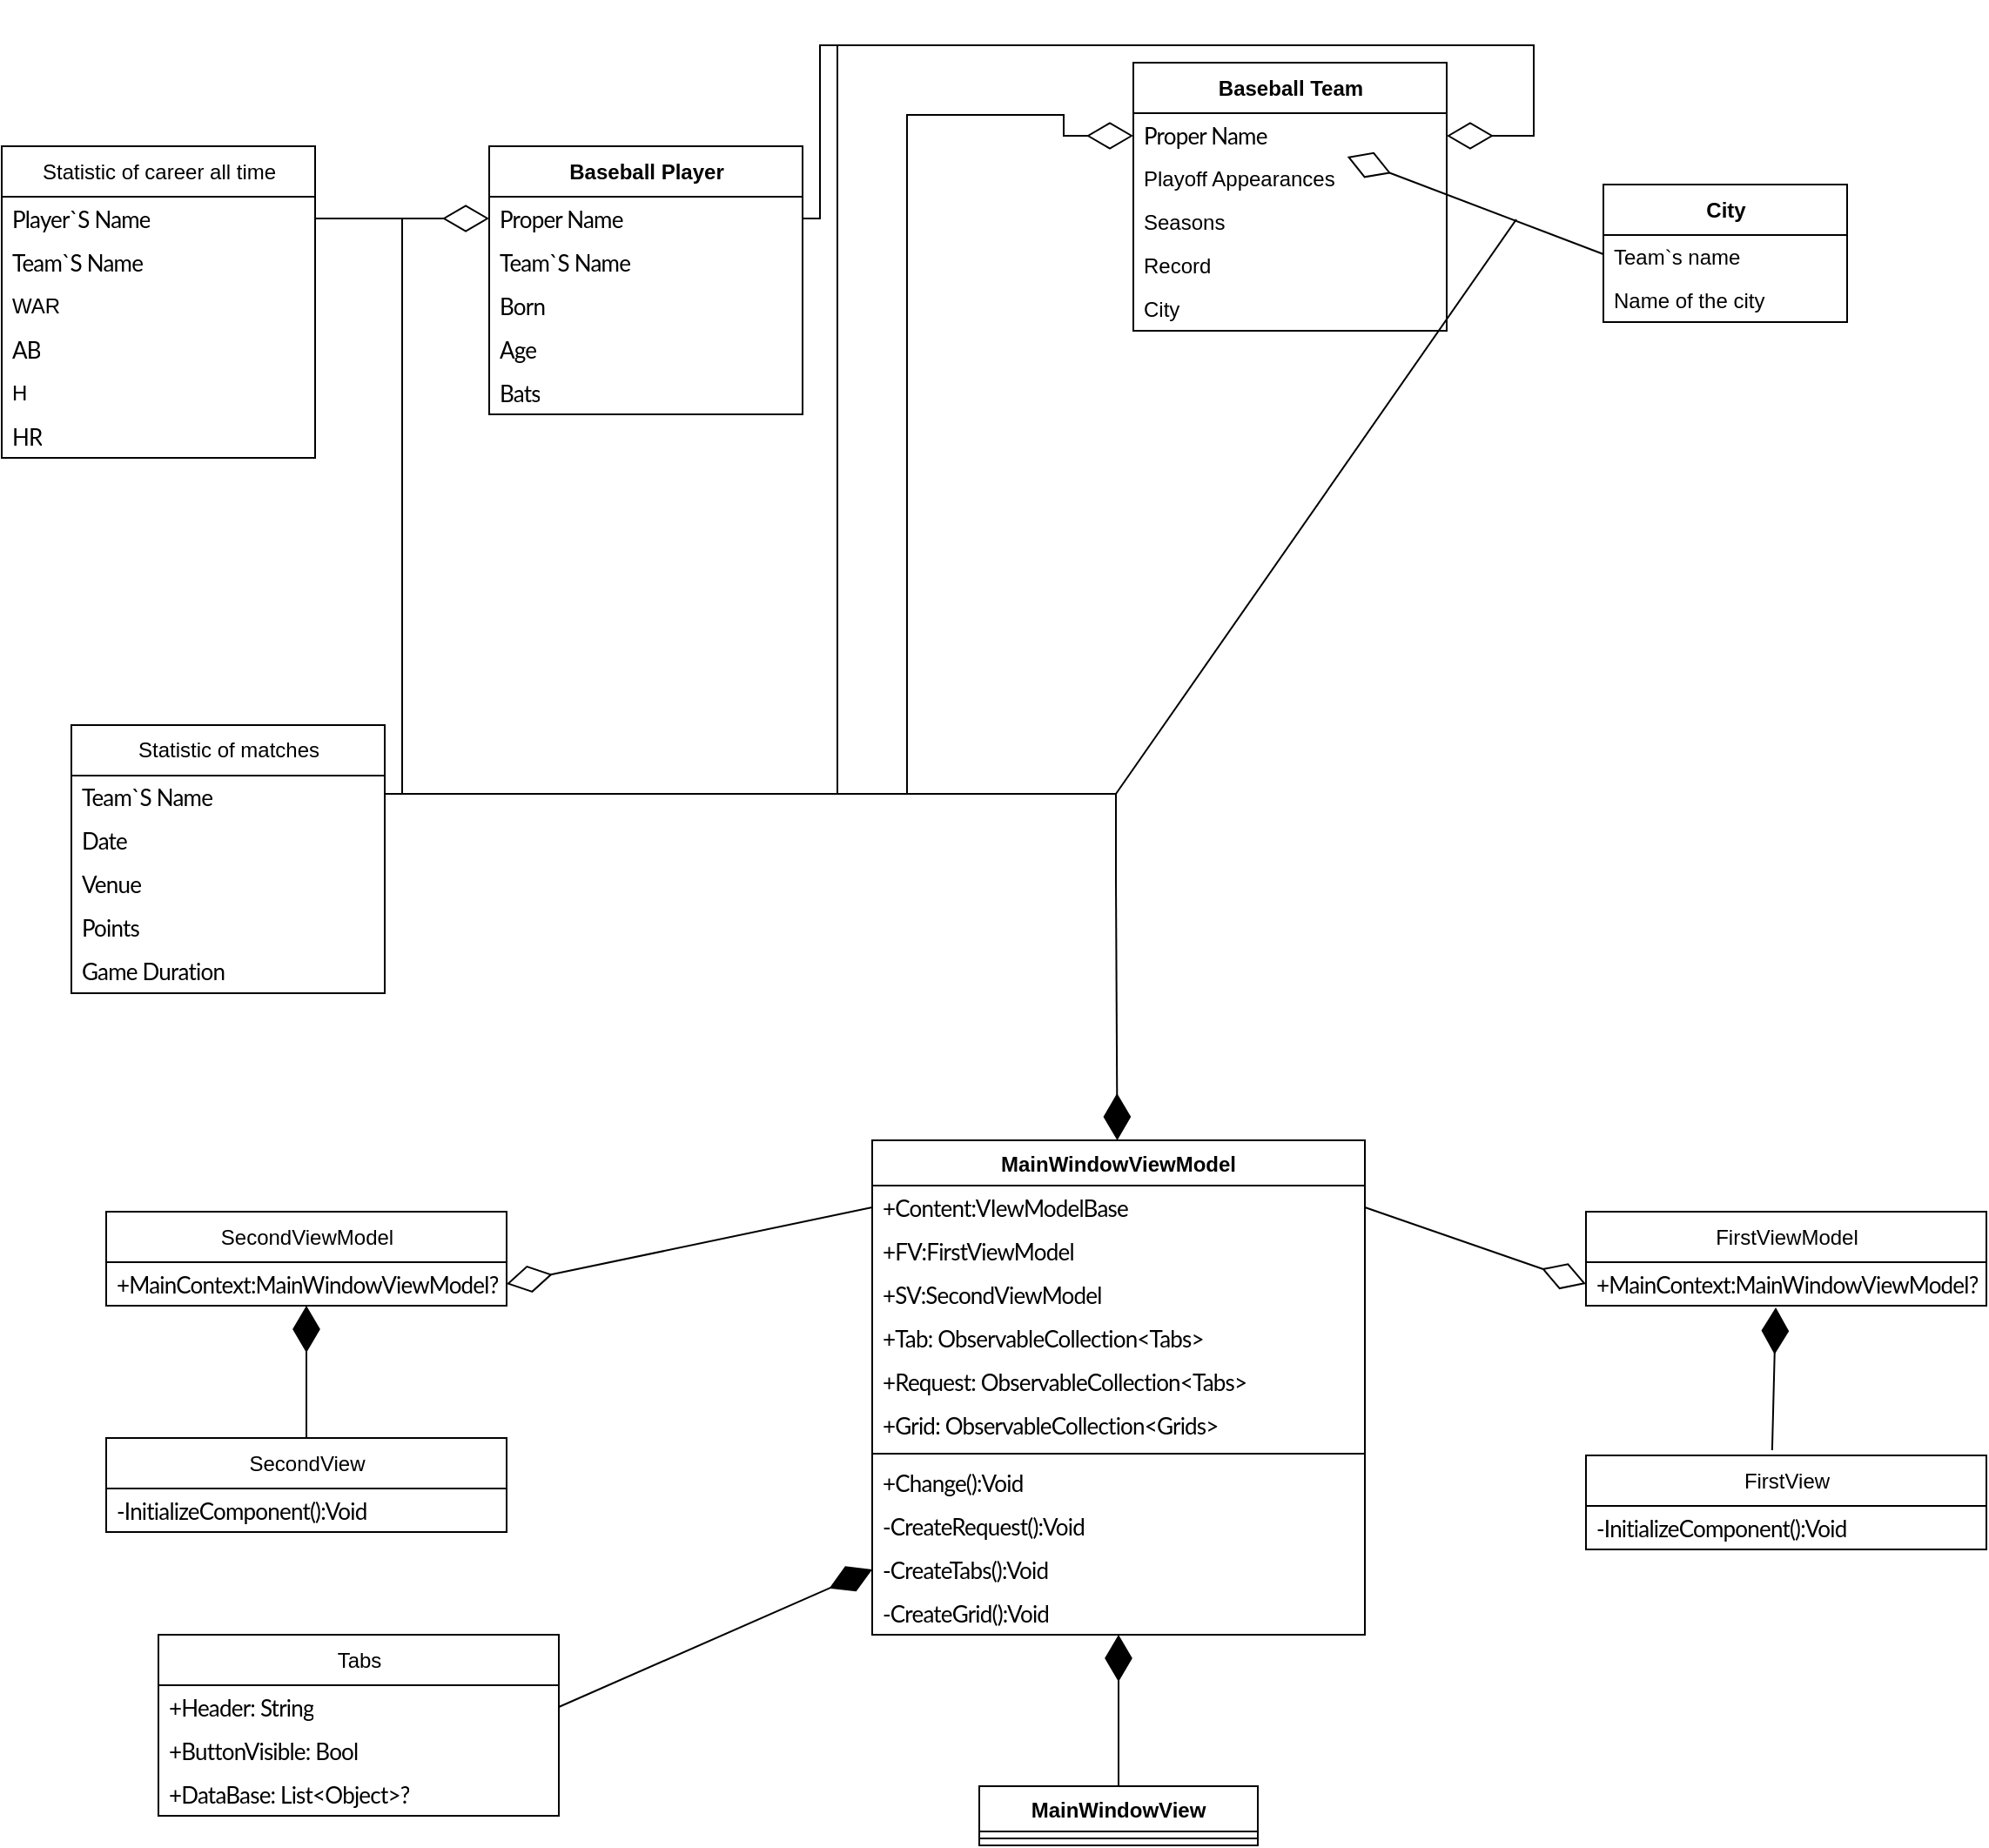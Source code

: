 <mxfile version="18.0.3" type="device"><diagram id="C5RBs43oDa-KdzZeNtuy" name="Page-1"><mxGraphModel dx="3685" dy="1127" grid="1" gridSize="10" guides="1" tooltips="1" connect="1" arrows="1" fold="1" page="1" pageScale="1" pageWidth="827" pageHeight="1169" math="0" shadow="0"><root><mxCell id="WIyWlLk6GJQsqaUBKTNV-0"/><mxCell id="WIyWlLk6GJQsqaUBKTNV-1" parent="WIyWlLk6GJQsqaUBKTNV-0"/><mxCell id="xg8VRmj8uikum84jOJKc-0" value="Baseball Player" style="swimlane;fontStyle=1;align=center;verticalAlign=middle;childLayout=stackLayout;horizontal=1;startSize=29;horizontalStack=0;resizeParent=1;resizeParentMax=0;resizeLast=0;collapsible=0;marginBottom=0;html=1;" parent="WIyWlLk6GJQsqaUBKTNV-1" vertex="1"><mxGeometry x="-610" y="98" width="180" height="154" as="geometry"/></mxCell><mxCell id="xg8VRmj8uikum84jOJKc-1" value="&lt;span style=&quot;font-family: &amp;#34;lato&amp;#34; , sans-serif ; font-size: 13px ; letter-spacing: -0.4px ; text-align: center ; text-transform: capitalize ; background-color: rgb(255 , 255 , 255)&quot;&gt;Proper Name&lt;/span&gt;" style="text;html=1;strokeColor=none;fillColor=none;align=left;verticalAlign=middle;spacingLeft=4;spacingRight=4;overflow=hidden;rotatable=0;points=[[0,0.5],[1,0.5]];portConstraint=eastwest;" parent="xg8VRmj8uikum84jOJKc-0" vertex="1"><mxGeometry y="29" width="180" height="25" as="geometry"/></mxCell><mxCell id="xg8VRmj8uikum84jOJKc-2" value="&lt;div style=&quot;text-align: center&quot;&gt;&lt;font face=&quot;lato, sans-serif&quot;&gt;&lt;span style=&quot;font-size: 13px ; letter-spacing: -0.4px ; text-transform: capitalize&quot;&gt;Team`s name&lt;/span&gt;&lt;/font&gt;&lt;br&gt;&lt;/div&gt;" style="text;html=1;strokeColor=none;fillColor=none;align=left;verticalAlign=middle;spacingLeft=4;spacingRight=4;overflow=hidden;rotatable=0;points=[[0,0.5],[1,0.5]];portConstraint=eastwest;" parent="xg8VRmj8uikum84jOJKc-0" vertex="1"><mxGeometry y="54" width="180" height="25" as="geometry"/></mxCell><mxCell id="xg8VRmj8uikum84jOJKc-3" value="&lt;div style=&quot;text-align: center&quot;&gt;&lt;font face=&quot;lato, sans-serif&quot;&gt;&lt;span style=&quot;font-size: 13px ; letter-spacing: -0.4px ; text-transform: capitalize&quot;&gt;Born&lt;/span&gt;&lt;/font&gt;&lt;br&gt;&lt;/div&gt;" style="text;html=1;strokeColor=none;fillColor=none;align=left;verticalAlign=middle;spacingLeft=4;spacingRight=4;overflow=hidden;rotatable=0;points=[[0,0.5],[1,0.5]];portConstraint=eastwest;" parent="xg8VRmj8uikum84jOJKc-0" vertex="1"><mxGeometry y="79" width="180" height="25" as="geometry"/></mxCell><mxCell id="xg8VRmj8uikum84jOJKc-4" value="&lt;div style=&quot;text-align: center&quot;&gt;&lt;font face=&quot;lato, sans-serif&quot;&gt;&lt;span style=&quot;font-size: 13px ; letter-spacing: -0.4px ; text-transform: capitalize&quot;&gt;Age&lt;/span&gt;&lt;/font&gt;&lt;br&gt;&lt;/div&gt;" style="text;html=1;strokeColor=none;fillColor=none;align=left;verticalAlign=middle;spacingLeft=4;spacingRight=4;overflow=hidden;rotatable=0;points=[[0,0.5],[1,0.5]];portConstraint=eastwest;" parent="xg8VRmj8uikum84jOJKc-0" vertex="1"><mxGeometry y="104" width="180" height="25" as="geometry"/></mxCell><mxCell id="xg8VRmj8uikum84jOJKc-5" value="&lt;div style=&quot;text-align: center&quot;&gt;&lt;font face=&quot;lato, sans-serif&quot;&gt;&lt;span style=&quot;font-size: 13px ; letter-spacing: -0.4px ; text-transform: capitalize&quot;&gt;Bats&lt;/span&gt;&lt;/font&gt;&lt;br&gt;&lt;/div&gt;" style="text;html=1;strokeColor=none;fillColor=none;align=left;verticalAlign=middle;spacingLeft=4;spacingRight=4;overflow=hidden;rotatable=0;points=[[0,0.5],[1,0.5]];portConstraint=eastwest;" parent="xg8VRmj8uikum84jOJKc-0" vertex="1"><mxGeometry y="129" width="180" height="25" as="geometry"/></mxCell><mxCell id="xg8VRmj8uikum84jOJKc-6" value="Baseball&amp;nbsp;Team" style="swimlane;fontStyle=1;align=center;verticalAlign=middle;childLayout=stackLayout;horizontal=1;startSize=29;horizontalStack=0;resizeParent=1;resizeParentMax=0;resizeLast=0;collapsible=0;marginBottom=0;html=1;" parent="WIyWlLk6GJQsqaUBKTNV-1" vertex="1"><mxGeometry x="-240" y="50" width="180" height="154" as="geometry"/></mxCell><mxCell id="xg8VRmj8uikum84jOJKc-7" value="&lt;span style=&quot;font-family: &amp;#34;lato&amp;#34; , sans-serif ; font-size: 13px ; letter-spacing: -0.4px ; text-align: center ; text-transform: capitalize ; background-color: rgb(255 , 255 , 255)&quot;&gt;Proper Name&lt;/span&gt;" style="text;html=1;strokeColor=none;fillColor=none;align=left;verticalAlign=middle;spacingLeft=4;spacingRight=4;overflow=hidden;rotatable=0;points=[[0,0.5],[1,0.5]];portConstraint=eastwest;" parent="xg8VRmj8uikum84jOJKc-6" vertex="1"><mxGeometry y="29" width="180" height="25" as="geometry"/></mxCell><mxCell id="xg8VRmj8uikum84jOJKc-8" value="Playoff Appearances" style="text;html=1;strokeColor=none;fillColor=none;align=left;verticalAlign=middle;spacingLeft=4;spacingRight=4;overflow=hidden;rotatable=0;points=[[0,0.5],[1,0.5]];portConstraint=eastwest;" parent="xg8VRmj8uikum84jOJKc-6" vertex="1"><mxGeometry y="54" width="180" height="25" as="geometry"/></mxCell><mxCell id="xg8VRmj8uikum84jOJKc-9" value="Seasons" style="text;html=1;strokeColor=none;fillColor=none;align=left;verticalAlign=middle;spacingLeft=4;spacingRight=4;overflow=hidden;rotatable=0;points=[[0,0.5],[1,0.5]];portConstraint=eastwest;" parent="xg8VRmj8uikum84jOJKc-6" vertex="1"><mxGeometry y="79" width="180" height="25" as="geometry"/></mxCell><mxCell id="xg8VRmj8uikum84jOJKc-10" value="Record" style="text;html=1;strokeColor=none;fillColor=none;align=left;verticalAlign=middle;spacingLeft=4;spacingRight=4;overflow=hidden;rotatable=0;points=[[0,0.5],[1,0.5]];portConstraint=eastwest;" parent="xg8VRmj8uikum84jOJKc-6" vertex="1"><mxGeometry y="104" width="180" height="25" as="geometry"/></mxCell><mxCell id="xg8VRmj8uikum84jOJKc-11" value="City" style="text;html=1;strokeColor=none;fillColor=none;align=left;verticalAlign=middle;spacingLeft=4;spacingRight=4;overflow=hidden;rotatable=0;points=[[0,0.5],[1,0.5]];portConstraint=eastwest;" parent="xg8VRmj8uikum84jOJKc-6" vertex="1"><mxGeometry y="129" width="180" height="25" as="geometry"/></mxCell><mxCell id="xg8VRmj8uikum84jOJKc-12" value="&lt;span style=&quot;font-weight: 400&quot;&gt;Statistic of career all time&lt;/span&gt;" style="swimlane;fontStyle=1;align=center;verticalAlign=middle;childLayout=stackLayout;horizontal=1;startSize=29;horizontalStack=0;resizeParent=1;resizeParentMax=0;resizeLast=0;collapsible=0;marginBottom=0;html=1;" parent="WIyWlLk6GJQsqaUBKTNV-1" vertex="1"><mxGeometry x="-890" y="98" width="180" height="179" as="geometry"/></mxCell><mxCell id="xg8VRmj8uikum84jOJKc-13" value="&lt;div style=&quot;text-align: center&quot;&gt;&lt;font face=&quot;lato, sans-serif&quot;&gt;&lt;span style=&quot;font-size: 13px ; letter-spacing: -0.4px ; text-transform: capitalize&quot;&gt;Player`s name&lt;/span&gt;&lt;/font&gt;&lt;br&gt;&lt;/div&gt;" style="text;html=1;strokeColor=none;fillColor=none;align=left;verticalAlign=middle;spacingLeft=4;spacingRight=4;overflow=hidden;rotatable=0;points=[[0,0.5],[1,0.5]];portConstraint=eastwest;" parent="xg8VRmj8uikum84jOJKc-12" vertex="1"><mxGeometry y="29" width="180" height="25" as="geometry"/></mxCell><mxCell id="xg8VRmj8uikum84jOJKc-14" value="&lt;div style=&quot;text-align: center&quot;&gt;&lt;font face=&quot;lato, sans-serif&quot;&gt;&lt;span style=&quot;font-size: 13px ; letter-spacing: -0.4px ; text-transform: capitalize&quot;&gt;Team`s name&lt;/span&gt;&lt;/font&gt;&lt;br&gt;&lt;/div&gt;" style="text;html=1;strokeColor=none;fillColor=none;align=left;verticalAlign=middle;spacingLeft=4;spacingRight=4;overflow=hidden;rotatable=0;points=[[0,0.5],[1,0.5]];portConstraint=eastwest;" parent="xg8VRmj8uikum84jOJKc-12" vertex="1"><mxGeometry y="54" width="180" height="25" as="geometry"/></mxCell><mxCell id="xg8VRmj8uikum84jOJKc-15" value="&lt;div style=&quot;text-align: center&quot;&gt;WAR&lt;/div&gt;" style="text;html=1;strokeColor=none;fillColor=none;align=left;verticalAlign=middle;spacingLeft=4;spacingRight=4;overflow=hidden;rotatable=0;points=[[0,0.5],[1,0.5]];portConstraint=eastwest;" parent="xg8VRmj8uikum84jOJKc-12" vertex="1"><mxGeometry y="79" width="180" height="25" as="geometry"/></mxCell><mxCell id="xg8VRmj8uikum84jOJKc-16" value="&lt;div style=&quot;text-align: center&quot;&gt;&lt;font face=&quot;lato, sans-serif&quot;&gt;&lt;span style=&quot;font-size: 13px ; letter-spacing: -0.4px ; text-transform: capitalize&quot;&gt;AB&lt;/span&gt;&lt;/font&gt;&lt;br&gt;&lt;/div&gt;" style="text;html=1;strokeColor=none;fillColor=none;align=left;verticalAlign=middle;spacingLeft=4;spacingRight=4;overflow=hidden;rotatable=0;points=[[0,0.5],[1,0.5]];portConstraint=eastwest;" parent="xg8VRmj8uikum84jOJKc-12" vertex="1"><mxGeometry y="104" width="180" height="25" as="geometry"/></mxCell><mxCell id="xg8VRmj8uikum84jOJKc-17" value="&lt;div style=&quot;text-align: center&quot;&gt;H&lt;/div&gt;" style="text;html=1;strokeColor=none;fillColor=none;align=left;verticalAlign=middle;spacingLeft=4;spacingRight=4;overflow=hidden;rotatable=0;points=[[0,0.5],[1,0.5]];portConstraint=eastwest;" parent="xg8VRmj8uikum84jOJKc-12" vertex="1"><mxGeometry y="129" width="180" height="25" as="geometry"/></mxCell><mxCell id="xg8VRmj8uikum84jOJKc-18" value="&lt;div style=&quot;text-align: center&quot;&gt;&lt;font face=&quot;lato, sans-serif&quot;&gt;&lt;span style=&quot;font-size: 13px ; letter-spacing: -0.4px ; text-transform: capitalize&quot;&gt;HR&lt;/span&gt;&lt;/font&gt;&lt;br&gt;&lt;/div&gt;" style="text;html=1;strokeColor=none;fillColor=none;align=left;verticalAlign=middle;spacingLeft=4;spacingRight=4;overflow=hidden;rotatable=0;points=[[0,0.5],[1,0.5]];portConstraint=eastwest;" parent="xg8VRmj8uikum84jOJKc-12" vertex="1"><mxGeometry y="154" width="180" height="25" as="geometry"/></mxCell><mxCell id="xg8VRmj8uikum84jOJKc-19" value="&lt;span style=&quot;font-weight: 400&quot;&gt;Statistic of matches&lt;/span&gt;" style="swimlane;fontStyle=1;align=center;verticalAlign=middle;childLayout=stackLayout;horizontal=1;startSize=29;horizontalStack=0;resizeParent=1;resizeParentMax=0;resizeLast=0;collapsible=0;marginBottom=0;html=1;" parent="WIyWlLk6GJQsqaUBKTNV-1" vertex="1"><mxGeometry x="-850" y="430.5" width="180" height="154" as="geometry"/></mxCell><mxCell id="xg8VRmj8uikum84jOJKc-20" value="&lt;div style=&quot;text-align: center&quot;&gt;&lt;font face=&quot;lato, sans-serif&quot;&gt;&lt;span style=&quot;font-size: 13px ; letter-spacing: -0.4px ; text-transform: capitalize&quot;&gt;Team`s name&lt;/span&gt;&lt;/font&gt;&lt;/div&gt;" style="text;html=1;strokeColor=none;fillColor=none;align=left;verticalAlign=middle;spacingLeft=4;spacingRight=4;overflow=hidden;rotatable=0;points=[[0,0.5],[1,0.5]];portConstraint=eastwest;" parent="xg8VRmj8uikum84jOJKc-19" vertex="1"><mxGeometry y="29" width="180" height="25" as="geometry"/></mxCell><mxCell id="xg8VRmj8uikum84jOJKc-21" value="&lt;div style=&quot;text-align: center&quot;&gt;&lt;font face=&quot;lato, sans-serif&quot;&gt;&lt;span style=&quot;font-size: 13px ; letter-spacing: -0.4px ; text-transform: capitalize&quot;&gt;Date&lt;/span&gt;&lt;/font&gt;&lt;br&gt;&lt;/div&gt;" style="text;html=1;strokeColor=none;fillColor=none;align=left;verticalAlign=middle;spacingLeft=4;spacingRight=4;overflow=hidden;rotatable=0;points=[[0,0.5],[1,0.5]];portConstraint=eastwest;" parent="xg8VRmj8uikum84jOJKc-19" vertex="1"><mxGeometry y="54" width="180" height="25" as="geometry"/></mxCell><mxCell id="xg8VRmj8uikum84jOJKc-22" value="&lt;div style=&quot;text-align: center&quot;&gt;&lt;font face=&quot;lato, sans-serif&quot;&gt;&lt;span style=&quot;font-size: 13px ; letter-spacing: -0.4px ; text-transform: capitalize&quot;&gt;Venue&lt;/span&gt;&lt;/font&gt;&lt;br&gt;&lt;/div&gt;" style="text;html=1;strokeColor=none;fillColor=none;align=left;verticalAlign=middle;spacingLeft=4;spacingRight=4;overflow=hidden;rotatable=0;points=[[0,0.5],[1,0.5]];portConstraint=eastwest;" parent="xg8VRmj8uikum84jOJKc-19" vertex="1"><mxGeometry y="79" width="180" height="25" as="geometry"/></mxCell><mxCell id="xg8VRmj8uikum84jOJKc-23" value="&lt;div style=&quot;text-align: center&quot;&gt;&lt;font face=&quot;lato, sans-serif&quot;&gt;&lt;span style=&quot;font-size: 13px ; letter-spacing: -0.4px ; text-transform: capitalize&quot;&gt;Points&lt;/span&gt;&lt;/font&gt;&lt;br&gt;&lt;/div&gt;" style="text;html=1;strokeColor=none;fillColor=none;align=left;verticalAlign=middle;spacingLeft=4;spacingRight=4;overflow=hidden;rotatable=0;points=[[0,0.5],[1,0.5]];portConstraint=eastwest;" parent="xg8VRmj8uikum84jOJKc-19" vertex="1"><mxGeometry y="104" width="180" height="25" as="geometry"/></mxCell><mxCell id="xg8VRmj8uikum84jOJKc-24" value="&lt;div style=&quot;text-align: center&quot;&gt;&lt;font face=&quot;lato, sans-serif&quot;&gt;&lt;span style=&quot;font-size: 13px ; letter-spacing: -0.4px ; text-transform: capitalize&quot;&gt;Game Duration&lt;/span&gt;&lt;/font&gt;&lt;br&gt;&lt;/div&gt;" style="text;html=1;strokeColor=none;fillColor=none;align=left;verticalAlign=middle;spacingLeft=4;spacingRight=4;overflow=hidden;rotatable=0;points=[[0,0.5],[1,0.5]];portConstraint=eastwest;" parent="xg8VRmj8uikum84jOJKc-19" vertex="1"><mxGeometry y="129" width="180" height="25" as="geometry"/></mxCell><mxCell id="xg8VRmj8uikum84jOJKc-25" value="City" style="swimlane;fontStyle=1;align=center;verticalAlign=middle;childLayout=stackLayout;horizontal=1;startSize=29;horizontalStack=0;resizeParent=1;resizeParentMax=0;resizeLast=0;collapsible=0;marginBottom=0;html=1;" parent="WIyWlLk6GJQsqaUBKTNV-1" vertex="1"><mxGeometry x="30" y="120" width="140" height="79" as="geometry"/></mxCell><mxCell id="xg8VRmj8uikum84jOJKc-26" value="Team`s name" style="text;html=1;strokeColor=none;fillColor=none;align=left;verticalAlign=middle;spacingLeft=4;spacingRight=4;overflow=hidden;rotatable=0;points=[[0,0.5],[1,0.5]];portConstraint=eastwest;" parent="xg8VRmj8uikum84jOJKc-25" vertex="1"><mxGeometry y="29" width="140" height="25" as="geometry"/></mxCell><mxCell id="xg8VRmj8uikum84jOJKc-27" value="Name of the city" style="text;html=1;strokeColor=none;fillColor=none;align=left;verticalAlign=middle;spacingLeft=4;spacingRight=4;overflow=hidden;rotatable=0;points=[[0,0.5],[1,0.5]];portConstraint=eastwest;" parent="xg8VRmj8uikum84jOJKc-25" vertex="1"><mxGeometry y="54" width="140" height="25" as="geometry"/></mxCell><mxCell id="xg8VRmj8uikum84jOJKc-69" value="" style="endArrow=diamondThin;endFill=0;endSize=24;html=1;rounded=0;edgeStyle=orthogonalEdgeStyle;" parent="WIyWlLk6GJQsqaUBKTNV-1" target="xg8VRmj8uikum84jOJKc-7" edge="1"><mxGeometry width="160" relative="1" as="geometry"><mxPoint x="-670" y="470" as="sourcePoint"/><mxPoint x="-280" y="350" as="targetPoint"/><Array as="points"><mxPoint x="-370" y="470"/><mxPoint x="-370" y="80"/><mxPoint x="-280" y="80"/><mxPoint x="-280" y="92"/></Array></mxGeometry></mxCell><mxCell id="xg8VRmj8uikum84jOJKc-72" value="" style="endArrow=diamondThin;endFill=0;endSize=24;html=1;rounded=0;" parent="WIyWlLk6GJQsqaUBKTNV-1" source="xg8VRmj8uikum84jOJKc-13" target="xg8VRmj8uikum84jOJKc-1" edge="1"><mxGeometry width="160" relative="1" as="geometry"><mxPoint x="-710" y="140" as="sourcePoint"/><mxPoint x="-620" y="140" as="targetPoint"/></mxGeometry></mxCell><mxCell id="xg8VRmj8uikum84jOJKc-73" value="" style="endArrow=diamondThin;endFill=0;endSize=24;html=1;rounded=0;edgeStyle=orthogonalEdgeStyle;" parent="WIyWlLk6GJQsqaUBKTNV-1" source="xg8VRmj8uikum84jOJKc-1" target="xg8VRmj8uikum84jOJKc-7" edge="1"><mxGeometry width="160" relative="1" as="geometry"><mxPoint x="-430" y="140" as="sourcePoint"/><mxPoint x="100" y="30" as="targetPoint"/><Array as="points"><mxPoint x="-420" y="140"/><mxPoint x="-420" y="40"/><mxPoint x="-10" y="40"/><mxPoint x="-10" y="92"/></Array></mxGeometry></mxCell><mxCell id="xg8VRmj8uikum84jOJKc-76" value="" style="endArrow=diamondThin;endFill=0;endSize=24;html=1;rounded=0;" parent="WIyWlLk6GJQsqaUBKTNV-1" target="xg8VRmj8uikum84jOJKc-7" edge="1"><mxGeometry width="160" relative="1" as="geometry"><mxPoint x="30" y="160" as="sourcePoint"/><mxPoint x="-40" y="150" as="targetPoint"/></mxGeometry></mxCell><mxCell id="xg8VRmj8uikum84jOJKc-83" value="&lt;span style=&quot;font-weight: 400&quot;&gt;SecondViewModel&lt;/span&gt;" style="swimlane;fontStyle=1;align=center;verticalAlign=middle;childLayout=stackLayout;horizontal=1;startSize=29;horizontalStack=0;resizeParent=1;resizeParentMax=0;resizeLast=0;collapsible=0;marginBottom=0;html=1;" parent="WIyWlLk6GJQsqaUBKTNV-1" vertex="1"><mxGeometry x="-830" y="710" width="230" height="54" as="geometry"/></mxCell><mxCell id="xg8VRmj8uikum84jOJKc-84" value="&lt;div style=&quot;text-align: center&quot;&gt;&lt;font face=&quot;lato, sans-serif&quot;&gt;&lt;span style=&quot;font-size: 13px ; letter-spacing: -0.4px ; text-transform: capitalize&quot;&gt;+MainContext:MainWindowViewModel?&lt;/span&gt;&lt;/font&gt;&lt;/div&gt;" style="text;html=1;strokeColor=none;fillColor=none;align=left;verticalAlign=middle;spacingLeft=4;spacingRight=4;overflow=hidden;rotatable=0;points=[[0,0.5],[1,0.5]];portConstraint=eastwest;" parent="xg8VRmj8uikum84jOJKc-83" vertex="1"><mxGeometry y="29" width="230" height="25" as="geometry"/></mxCell><mxCell id="xg8VRmj8uikum84jOJKc-95" value="&lt;span style=&quot;font-weight: 400&quot;&gt;SecondView&lt;/span&gt;" style="swimlane;fontStyle=1;align=center;verticalAlign=middle;childLayout=stackLayout;horizontal=1;startSize=29;horizontalStack=0;resizeParent=1;resizeParentMax=0;resizeLast=0;collapsible=0;marginBottom=0;html=1;" parent="WIyWlLk6GJQsqaUBKTNV-1" vertex="1"><mxGeometry x="-830" y="840" width="230" height="54" as="geometry"/></mxCell><mxCell id="xg8VRmj8uikum84jOJKc-96" value="&lt;div style=&quot;text-align: center&quot;&gt;&lt;font face=&quot;lato, sans-serif&quot;&gt;&lt;span style=&quot;font-size: 13px ; letter-spacing: -0.4px ; text-transform: capitalize&quot;&gt;-InitializeComponent():void&amp;nbsp;&lt;/span&gt;&lt;/font&gt;&lt;/div&gt;" style="text;html=1;strokeColor=none;fillColor=none;align=left;verticalAlign=middle;spacingLeft=4;spacingRight=4;overflow=hidden;rotatable=0;points=[[0,0.5],[1,0.5]];portConstraint=eastwest;" parent="xg8VRmj8uikum84jOJKc-95" vertex="1"><mxGeometry y="29" width="230" height="25" as="geometry"/></mxCell><mxCell id="xg8VRmj8uikum84jOJKc-97" value="&lt;span style=&quot;font-weight: 400&quot;&gt;FirstViewModel&lt;/span&gt;" style="swimlane;fontStyle=1;align=center;verticalAlign=middle;childLayout=stackLayout;horizontal=1;startSize=29;horizontalStack=0;resizeParent=1;resizeParentMax=0;resizeLast=0;collapsible=0;marginBottom=0;html=1;" parent="WIyWlLk6GJQsqaUBKTNV-1" vertex="1"><mxGeometry x="20" y="710" width="230" height="54" as="geometry"/></mxCell><mxCell id="xg8VRmj8uikum84jOJKc-98" value="&lt;div style=&quot;text-align: center&quot;&gt;&lt;font face=&quot;lato, sans-serif&quot;&gt;&lt;span style=&quot;font-size: 13px ; letter-spacing: -0.4px ; text-transform: capitalize&quot;&gt;+MainContext:MainWindowViewModel?&lt;/span&gt;&lt;/font&gt;&lt;/div&gt;" style="text;html=1;strokeColor=none;fillColor=none;align=left;verticalAlign=middle;spacingLeft=4;spacingRight=4;overflow=hidden;rotatable=0;points=[[0,0.5],[1,0.5]];portConstraint=eastwest;" parent="xg8VRmj8uikum84jOJKc-97" vertex="1"><mxGeometry y="29" width="230" height="25" as="geometry"/></mxCell><mxCell id="xg8VRmj8uikum84jOJKc-99" value="" style="endArrow=diamondThin;endFill=1;endSize=24;html=1;rounded=0;exitX=0.5;exitY=0;exitDx=0;exitDy=0;" parent="WIyWlLk6GJQsqaUBKTNV-1" source="xg8VRmj8uikum84jOJKc-95" target="xg8VRmj8uikum84jOJKc-84" edge="1"><mxGeometry width="160" relative="1" as="geometry"><mxPoint x="-730" y="820" as="sourcePoint"/><mxPoint x="-570" y="820" as="targetPoint"/></mxGeometry></mxCell><mxCell id="xg8VRmj8uikum84jOJKc-100" value="" style="endArrow=diamondThin;endFill=0;endSize=24;html=1;rounded=0;entryX=1;entryY=0.5;entryDx=0;entryDy=0;exitX=0;exitY=0.5;exitDx=0;exitDy=0;" parent="WIyWlLk6GJQsqaUBKTNV-1" source="xg8VRmj8uikum84jOJKc-121" target="xg8VRmj8uikum84jOJKc-84" edge="1"><mxGeometry width="160" relative="1" as="geometry"><mxPoint x="-370" y="721.5" as="sourcePoint"/><mxPoint x="-380" y="880" as="targetPoint"/></mxGeometry></mxCell><mxCell id="xg8VRmj8uikum84jOJKc-101" value="&lt;span style=&quot;font-weight: 400&quot;&gt;FirstView&lt;/span&gt;" style="swimlane;fontStyle=1;align=center;verticalAlign=middle;childLayout=stackLayout;horizontal=1;startSize=29;horizontalStack=0;resizeParent=1;resizeParentMax=0;resizeLast=0;collapsible=0;marginBottom=0;html=1;" parent="WIyWlLk6GJQsqaUBKTNV-1" vertex="1"><mxGeometry x="20" y="850" width="230" height="54" as="geometry"/></mxCell><mxCell id="xg8VRmj8uikum84jOJKc-102" value="&lt;div style=&quot;text-align: center&quot;&gt;&lt;font face=&quot;lato, sans-serif&quot;&gt;&lt;span style=&quot;font-size: 13px ; letter-spacing: -0.4px ; text-transform: capitalize&quot;&gt;-InitializeComponent():void&amp;nbsp;&lt;/span&gt;&lt;/font&gt;&lt;/div&gt;" style="text;html=1;strokeColor=none;fillColor=none;align=left;verticalAlign=middle;spacingLeft=4;spacingRight=4;overflow=hidden;rotatable=0;points=[[0,0.5],[1,0.5]];portConstraint=eastwest;" parent="xg8VRmj8uikum84jOJKc-101" vertex="1"><mxGeometry y="29" width="230" height="25" as="geometry"/></mxCell><mxCell id="xg8VRmj8uikum84jOJKc-103" value="" style="endArrow=diamondThin;endFill=0;endSize=24;html=1;rounded=0;exitX=1;exitY=0.5;exitDx=0;exitDy=0;entryX=0;entryY=0.5;entryDx=0;entryDy=0;" parent="WIyWlLk6GJQsqaUBKTNV-1" source="xg8VRmj8uikum84jOJKc-121" target="xg8VRmj8uikum84jOJKc-98" edge="1"><mxGeometry width="160" relative="1" as="geometry"><mxPoint x="-130" y="730.851" as="sourcePoint"/><mxPoint x="-30" y="720" as="targetPoint"/></mxGeometry></mxCell><mxCell id="xg8VRmj8uikum84jOJKc-104" value="" style="endArrow=diamondThin;endFill=1;endSize=24;html=1;rounded=0;exitX=0.465;exitY=-0.056;exitDx=0;exitDy=0;exitPerimeter=0;entryX=0.474;entryY=1.04;entryDx=0;entryDy=0;entryPerimeter=0;" parent="WIyWlLk6GJQsqaUBKTNV-1" source="xg8VRmj8uikum84jOJKc-101" target="xg8VRmj8uikum84jOJKc-98" edge="1"><mxGeometry width="160" relative="1" as="geometry"><mxPoint x="60" y="810" as="sourcePoint"/><mxPoint x="220" y="810" as="targetPoint"/></mxGeometry></mxCell><mxCell id="xg8VRmj8uikum84jOJKc-105" value="&lt;span style=&quot;font-weight: 400&quot;&gt;Tabs&lt;/span&gt;" style="swimlane;fontStyle=1;align=center;verticalAlign=middle;childLayout=stackLayout;horizontal=1;startSize=29;horizontalStack=0;resizeParent=1;resizeParentMax=0;resizeLast=0;collapsible=0;marginBottom=0;html=1;" parent="WIyWlLk6GJQsqaUBKTNV-1" vertex="1"><mxGeometry x="-800" y="953" width="230" height="104" as="geometry"/></mxCell><mxCell id="xg8VRmj8uikum84jOJKc-109" value="&lt;div style=&quot;text-align: center&quot;&gt;&lt;font face=&quot;lato, sans-serif&quot;&gt;&lt;span style=&quot;font-size: 13px ; letter-spacing: -0.4px ; text-transform: capitalize&quot;&gt;+Header: string&lt;/span&gt;&lt;/font&gt;&lt;/div&gt;" style="text;html=1;strokeColor=none;fillColor=none;align=left;verticalAlign=middle;spacingLeft=4;spacingRight=4;overflow=hidden;rotatable=0;points=[[0,0.5],[1,0.5]];portConstraint=eastwest;" parent="xg8VRmj8uikum84jOJKc-105" vertex="1"><mxGeometry y="29" width="230" height="25" as="geometry"/></mxCell><mxCell id="xg8VRmj8uikum84jOJKc-106" value="&lt;div style=&quot;text-align: center&quot;&gt;&lt;font face=&quot;lato, sans-serif&quot;&gt;&lt;span style=&quot;font-size: 13px ; letter-spacing: -0.4px ; text-transform: capitalize&quot;&gt;+ButtonVisible: bool&lt;/span&gt;&lt;/font&gt;&lt;/div&gt;" style="text;html=1;strokeColor=none;fillColor=none;align=left;verticalAlign=middle;spacingLeft=4;spacingRight=4;overflow=hidden;rotatable=0;points=[[0,0.5],[1,0.5]];portConstraint=eastwest;" parent="xg8VRmj8uikum84jOJKc-105" vertex="1"><mxGeometry y="54" width="230" height="25" as="geometry"/></mxCell><mxCell id="xg8VRmj8uikum84jOJKc-111" value="&lt;div style=&quot;text-align: center&quot;&gt;&lt;font face=&quot;lato, sans-serif&quot;&gt;&lt;span style=&quot;font-size: 13px ; letter-spacing: -0.4px ; text-transform: capitalize&quot;&gt;+DataBase: List&amp;lt;object&amp;gt;?&lt;/span&gt;&lt;/font&gt;&lt;/div&gt;" style="text;html=1;strokeColor=none;fillColor=none;align=left;verticalAlign=middle;spacingLeft=4;spacingRight=4;overflow=hidden;rotatable=0;points=[[0,0.5],[1,0.5]];portConstraint=eastwest;" parent="xg8VRmj8uikum84jOJKc-105" vertex="1"><mxGeometry y="79" width="230" height="25" as="geometry"/></mxCell><mxCell id="xg8VRmj8uikum84jOJKc-117" value="MainWindowViewModel" style="swimlane;fontStyle=1;align=center;verticalAlign=top;childLayout=stackLayout;horizontal=1;startSize=26;horizontalStack=0;resizeParent=1;resizeParentMax=0;resizeLast=0;collapsible=1;marginBottom=0;" parent="WIyWlLk6GJQsqaUBKTNV-1" vertex="1"><mxGeometry x="-390" y="669" width="283" height="284" as="geometry"/></mxCell><mxCell id="xg8VRmj8uikum84jOJKc-121" value="&lt;div style=&quot;text-align: center&quot;&gt;&lt;font face=&quot;lato, sans-serif&quot;&gt;&lt;span style=&quot;font-size: 13px ; letter-spacing: -0.4px ; text-transform: capitalize&quot;&gt;+Content:VIewModelBase&lt;/span&gt;&lt;/font&gt;&lt;/div&gt;" style="text;html=1;strokeColor=none;fillColor=none;align=left;verticalAlign=middle;spacingLeft=4;spacingRight=4;overflow=hidden;rotatable=0;points=[[0,0.5],[1,0.5]];portConstraint=eastwest;" parent="xg8VRmj8uikum84jOJKc-117" vertex="1"><mxGeometry y="26" width="283" height="25" as="geometry"/></mxCell><mxCell id="xg8VRmj8uikum84jOJKc-122" value="&lt;div style=&quot;text-align: center&quot;&gt;&lt;font face=&quot;lato, sans-serif&quot;&gt;&lt;span style=&quot;font-size: 13px ; letter-spacing: -0.4px ; text-transform: capitalize&quot;&gt;+FV:FirstViewModel&lt;/span&gt;&lt;/font&gt;&lt;br&gt;&lt;/div&gt;" style="text;html=1;strokeColor=none;fillColor=none;align=left;verticalAlign=middle;spacingLeft=4;spacingRight=4;overflow=hidden;rotatable=0;points=[[0,0.5],[1,0.5]];portConstraint=eastwest;" parent="xg8VRmj8uikum84jOJKc-117" vertex="1"><mxGeometry y="51" width="283" height="25" as="geometry"/></mxCell><mxCell id="xg8VRmj8uikum84jOJKc-123" value="&lt;div style=&quot;text-align: center&quot;&gt;&lt;font face=&quot;lato, sans-serif&quot;&gt;&lt;span style=&quot;font-size: 13px ; letter-spacing: -0.4px ; text-transform: capitalize&quot;&gt;+SV:SecondViewModel&lt;/span&gt;&lt;/font&gt;&lt;br&gt;&lt;/div&gt;" style="text;html=1;strokeColor=none;fillColor=none;align=left;verticalAlign=middle;spacingLeft=4;spacingRight=4;overflow=hidden;rotatable=0;points=[[0,0.5],[1,0.5]];portConstraint=eastwest;" parent="xg8VRmj8uikum84jOJKc-117" vertex="1"><mxGeometry y="76" width="283" height="25" as="geometry"/></mxCell><mxCell id="xg8VRmj8uikum84jOJKc-124" value="&lt;div style=&quot;text-align: center&quot;&gt;&lt;font face=&quot;lato, sans-serif&quot;&gt;&lt;span style=&quot;font-size: 13px ; letter-spacing: -0.4px ; text-transform: capitalize&quot;&gt;+Tab: ObservableCollection&amp;lt;Tabs&amp;gt;&lt;/span&gt;&lt;/font&gt;&lt;br&gt;&lt;/div&gt;" style="text;html=1;strokeColor=none;fillColor=none;align=left;verticalAlign=middle;spacingLeft=4;spacingRight=4;overflow=hidden;rotatable=0;points=[[0,0.5],[1,0.5]];portConstraint=eastwest;" parent="xg8VRmj8uikum84jOJKc-117" vertex="1"><mxGeometry y="101" width="283" height="25" as="geometry"/></mxCell><mxCell id="xg8VRmj8uikum84jOJKc-125" value="&lt;div style=&quot;text-align: center&quot;&gt;&lt;span style=&quot;font-family: lato, sans-serif; font-size: 13px; letter-spacing: -0.4px; text-transform: capitalize;&quot;&gt;+Request: ObservableCollection&amp;lt;Tabs&amp;gt;&lt;/span&gt;&lt;br&gt;&lt;/div&gt;" style="text;html=1;strokeColor=none;fillColor=none;align=left;verticalAlign=middle;spacingLeft=4;spacingRight=4;overflow=hidden;rotatable=0;points=[[0,0.5],[1,0.5]];portConstraint=eastwest;" parent="xg8VRmj8uikum84jOJKc-117" vertex="1"><mxGeometry y="126" width="283" height="25" as="geometry"/></mxCell><mxCell id="xg8VRmj8uikum84jOJKc-126" value="&lt;div style=&quot;text-align: center&quot;&gt;&lt;span style=&quot;font-family: lato, sans-serif; font-size: 13px; letter-spacing: -0.4px; text-transform: capitalize;&quot;&gt;+Grid: ObservableCollection&amp;lt;Grids&amp;gt;&lt;/span&gt;&lt;br&gt;&lt;/div&gt;" style="text;html=1;strokeColor=none;fillColor=none;align=left;verticalAlign=middle;spacingLeft=4;spacingRight=4;overflow=hidden;rotatable=0;points=[[0,0.5],[1,0.5]];portConstraint=eastwest;" parent="xg8VRmj8uikum84jOJKc-117" vertex="1"><mxGeometry y="151" width="283" height="25" as="geometry"/></mxCell><mxCell id="xg8VRmj8uikum84jOJKc-119" value="" style="line;strokeWidth=1;fillColor=none;align=left;verticalAlign=middle;spacingTop=-1;spacingLeft=3;spacingRight=3;rotatable=0;labelPosition=right;points=[];portConstraint=eastwest;" parent="xg8VRmj8uikum84jOJKc-117" vertex="1"><mxGeometry y="176" width="283" height="8" as="geometry"/></mxCell><mxCell id="xg8VRmj8uikum84jOJKc-127" value="&lt;div style=&quot;text-align: center&quot;&gt;&lt;span style=&quot;font-family: lato, sans-serif; font-size: 13px; letter-spacing: -0.4px; text-transform: capitalize;&quot;&gt;+Change():void&lt;/span&gt;&lt;br&gt;&lt;/div&gt;" style="text;html=1;strokeColor=none;fillColor=none;align=left;verticalAlign=middle;spacingLeft=4;spacingRight=4;overflow=hidden;rotatable=0;points=[[0,0.5],[1,0.5]];portConstraint=eastwest;" parent="xg8VRmj8uikum84jOJKc-117" vertex="1"><mxGeometry y="184" width="283" height="25" as="geometry"/></mxCell><mxCell id="xg8VRmj8uikum84jOJKc-128" value="&lt;div style=&quot;text-align: center&quot;&gt;&lt;span style=&quot;font-family: lato, sans-serif; font-size: 13px; letter-spacing: -0.4px; text-transform: capitalize;&quot;&gt;-CreateRequest():void&lt;/span&gt;&lt;br&gt;&lt;/div&gt;" style="text;html=1;strokeColor=none;fillColor=none;align=left;verticalAlign=middle;spacingLeft=4;spacingRight=4;overflow=hidden;rotatable=0;points=[[0,0.5],[1,0.5]];portConstraint=eastwest;" parent="xg8VRmj8uikum84jOJKc-117" vertex="1"><mxGeometry y="209" width="283" height="25" as="geometry"/></mxCell><mxCell id="xg8VRmj8uikum84jOJKc-129" value="&lt;div style=&quot;text-align: center&quot;&gt;&lt;span style=&quot;font-family: lato, sans-serif; font-size: 13px; letter-spacing: -0.4px; text-transform: capitalize;&quot;&gt;-CreateTabs():void&lt;/span&gt;&lt;br&gt;&lt;/div&gt;" style="text;html=1;strokeColor=none;fillColor=none;align=left;verticalAlign=middle;spacingLeft=4;spacingRight=4;overflow=hidden;rotatable=0;points=[[0,0.5],[1,0.5]];portConstraint=eastwest;" parent="xg8VRmj8uikum84jOJKc-117" vertex="1"><mxGeometry y="234" width="283" height="25" as="geometry"/></mxCell><mxCell id="xg8VRmj8uikum84jOJKc-130" value="&lt;div style=&quot;text-align: center&quot;&gt;&lt;span style=&quot;font-family: lato, sans-serif; font-size: 13px; letter-spacing: -0.4px; text-transform: capitalize;&quot;&gt;-CreateGrid():void&lt;/span&gt;&lt;br&gt;&lt;/div&gt;" style="text;html=1;strokeColor=none;fillColor=none;align=left;verticalAlign=middle;spacingLeft=4;spacingRight=4;overflow=hidden;rotatable=0;points=[[0,0.5],[1,0.5]];portConstraint=eastwest;" parent="xg8VRmj8uikum84jOJKc-117" vertex="1"><mxGeometry y="259" width="283" height="25" as="geometry"/></mxCell><mxCell id="xg8VRmj8uikum84jOJKc-131" value="MainWindowView" style="swimlane;fontStyle=1;align=center;verticalAlign=top;childLayout=stackLayout;horizontal=1;startSize=26;horizontalStack=0;resizeParent=1;resizeParentMax=0;resizeLast=0;collapsible=1;marginBottom=0;" parent="WIyWlLk6GJQsqaUBKTNV-1" vertex="1"><mxGeometry x="-328.5" y="1040" width="160" height="34" as="geometry"/></mxCell><mxCell id="xg8VRmj8uikum84jOJKc-133" value="" style="line;strokeWidth=1;fillColor=none;align=left;verticalAlign=middle;spacingTop=-1;spacingLeft=3;spacingRight=3;rotatable=0;labelPosition=right;points=[];portConstraint=eastwest;" parent="xg8VRmj8uikum84jOJKc-131" vertex="1"><mxGeometry y="26" width="160" height="8" as="geometry"/></mxCell><mxCell id="xg8VRmj8uikum84jOJKc-135" value="" style="endArrow=diamondThin;endFill=1;endSize=24;html=1;rounded=0;" parent="WIyWlLk6GJQsqaUBKTNV-1" source="xg8VRmj8uikum84jOJKc-131" target="xg8VRmj8uikum84jOJKc-130" edge="1"><mxGeometry width="160" relative="1" as="geometry"><mxPoint x="-250.0" y="1039.996" as="sourcePoint"/><mxPoint x="-247.93" y="958.02" as="targetPoint"/></mxGeometry></mxCell><mxCell id="xg8VRmj8uikum84jOJKc-136" value="" style="endArrow=diamondThin;endFill=1;endSize=24;html=1;rounded=0;entryX=0;entryY=0.5;entryDx=0;entryDy=0;exitX=1;exitY=0.5;exitDx=0;exitDy=0;" parent="WIyWlLk6GJQsqaUBKTNV-1" source="xg8VRmj8uikum84jOJKc-109" target="xg8VRmj8uikum84jOJKc-129" edge="1"><mxGeometry width="160" relative="1" as="geometry"><mxPoint x="-510" y="1020" as="sourcePoint"/><mxPoint x="-350" y="1020" as="targetPoint"/></mxGeometry></mxCell><mxCell id="xg8VRmj8uikum84jOJKc-138" value="" style="endArrow=diamondThin;endFill=1;endSize=24;html=1;rounded=0;" parent="WIyWlLk6GJQsqaUBKTNV-1" target="xg8VRmj8uikum84jOJKc-117" edge="1"><mxGeometry width="160" relative="1" as="geometry"><mxPoint x="-250" y="520" as="sourcePoint"/><mxPoint x="-250" y="640" as="targetPoint"/></mxGeometry></mxCell><mxCell id="xg8VRmj8uikum84jOJKc-140" value="" style="endArrow=none;html=1;rounded=0;" parent="WIyWlLk6GJQsqaUBKTNV-1" edge="1"><mxGeometry width="50" height="50" relative="1" as="geometry"><mxPoint x="-370" y="470" as="sourcePoint"/><mxPoint x="-250" y="520" as="targetPoint"/><Array as="points"><mxPoint x="-250" y="470"/></Array></mxGeometry></mxCell><mxCell id="xg8VRmj8uikum84jOJKc-141" value="" style="endArrow=none;html=1;rounded=0;" parent="WIyWlLk6GJQsqaUBKTNV-1" edge="1"><mxGeometry width="50" height="50" relative="1" as="geometry"><mxPoint x="-660" y="470" as="sourcePoint"/><mxPoint x="-660" y="140" as="targetPoint"/></mxGeometry></mxCell><mxCell id="xg8VRmj8uikum84jOJKc-142" value="" style="endArrow=none;html=1;rounded=0;" parent="WIyWlLk6GJQsqaUBKTNV-1" edge="1"><mxGeometry width="50" height="50" relative="1" as="geometry"><mxPoint x="-410" y="470" as="sourcePoint"/><mxPoint x="-410" y="40" as="targetPoint"/></mxGeometry></mxCell><mxCell id="xg8VRmj8uikum84jOJKc-143" value="" style="endArrow=none;html=1;rounded=0;" parent="WIyWlLk6GJQsqaUBKTNV-1" edge="1"><mxGeometry width="50" height="50" relative="1" as="geometry"><mxPoint x="-250" y="470" as="sourcePoint"/><mxPoint x="-20" y="140" as="targetPoint"/></mxGeometry></mxCell></root></mxGraphModel></diagram></mxfile>